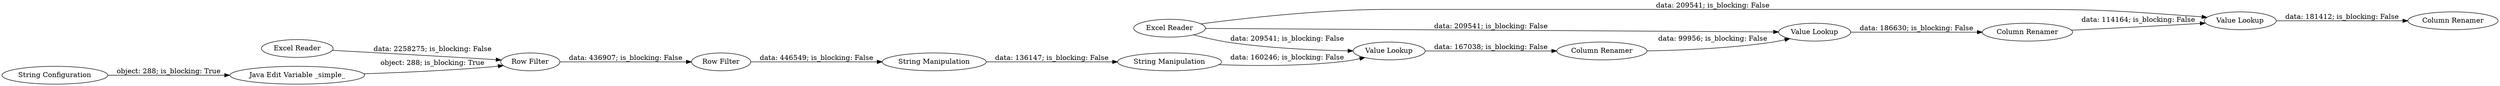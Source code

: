digraph {
	"6853792468806863050_15" [label="Value Lookup"]
	"6853792468806863050_6" [label="String Manipulation"]
	"6853792468806863050_10" [label="Value Lookup"]
	"6853792468806863050_12" [label="Value Lookup"]
	"6853792468806863050_1" [label="Excel Reader"]
	"6853792468806863050_11" [label="Column Renamer"]
	"6853792468806863050_14" [label="Column Renamer"]
	"6853792468806863050_5" [label="Row Filter"]
	"6853792468806863050_7" [label="String Configuration"]
	"6853792468806863050_2" [label="Excel Reader"]
	"6853792468806863050_3" [label="String Manipulation"]
	"6853792468806863050_13" [label="Column Renamer"]
	"6853792468806863050_9" [label="Java Edit Variable _simple_"]
	"6853792468806863050_4" [label="Row Filter"]
	"6853792468806863050_15" -> "6853792468806863050_14" [label="data: 181412; is_blocking: False"]
	"6853792468806863050_12" -> "6853792468806863050_13" [label="data: 186630; is_blocking: False"]
	"6853792468806863050_3" -> "6853792468806863050_6" [label="data: 136147; is_blocking: False"]
	"6853792468806863050_6" -> "6853792468806863050_10" [label="data: 160246; is_blocking: False"]
	"6853792468806863050_7" -> "6853792468806863050_9" [label="object: 288; is_blocking: True"]
	"6853792468806863050_10" -> "6853792468806863050_11" [label="data: 167038; is_blocking: False"]
	"6853792468806863050_2" -> "6853792468806863050_12" [label="data: 209541; is_blocking: False"]
	"6853792468806863050_9" -> "6853792468806863050_4" [label="object: 288; is_blocking: True"]
	"6853792468806863050_11" -> "6853792468806863050_12" [label="data: 99956; is_blocking: False"]
	"6853792468806863050_2" -> "6853792468806863050_10" [label="data: 209541; is_blocking: False"]
	"6853792468806863050_2" -> "6853792468806863050_15" [label="data: 209541; is_blocking: False"]
	"6853792468806863050_5" -> "6853792468806863050_3" [label="data: 446549; is_blocking: False"]
	"6853792468806863050_13" -> "6853792468806863050_15" [label="data: 114164; is_blocking: False"]
	"6853792468806863050_4" -> "6853792468806863050_5" [label="data: 436907; is_blocking: False"]
	"6853792468806863050_1" -> "6853792468806863050_4" [label="data: 2258275; is_blocking: False"]
	rankdir=LR
}
